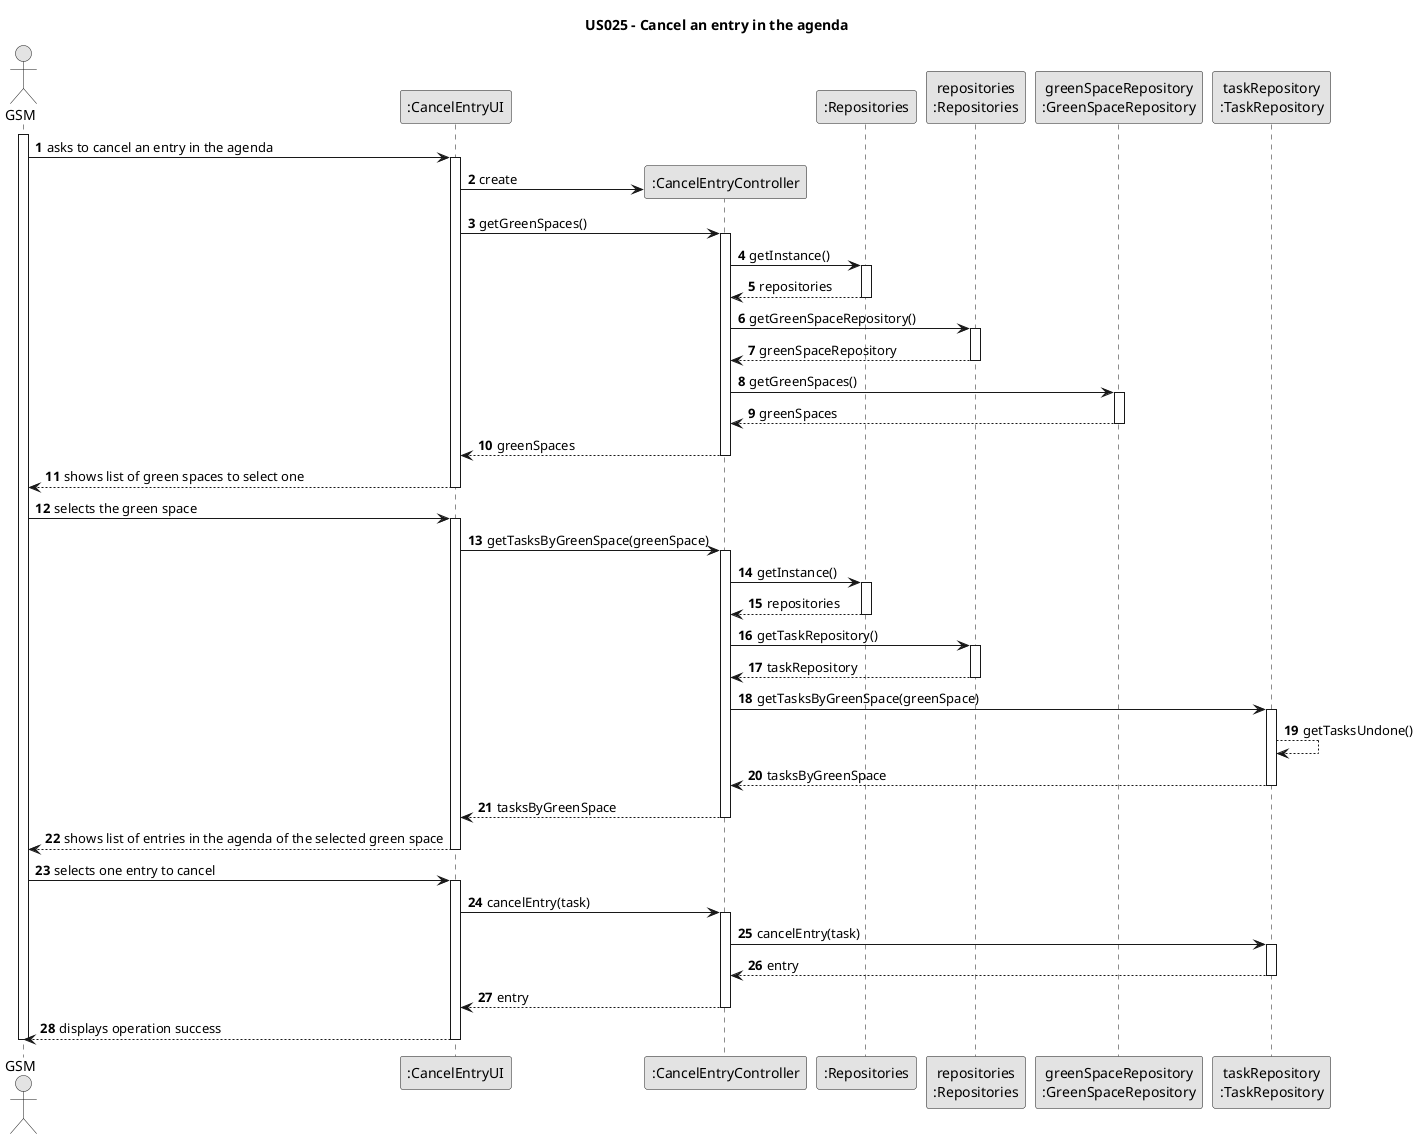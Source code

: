 @startuml
skinparam monochrome true
skinparam packageStyle rectangle
skinparam shadowing false

title US025 - Cancel an entry in the agenda

autonumber

actor "GSM" as Employee
participant ":CancelEntryUI" as UI
participant ":CancelEntryController" as CTRL
participant ":Repositories" as RepositorySingleton
participant "repositories\n:Repositories" as PLAT
participant "greenSpaceRepository\n:GreenSpaceRepository" as GreenSpaceRepository
participant "taskRepository\n:TaskRepository" as TaskRepository

activate Employee

    Employee -> UI : asks to cancel an entry in the agenda
    activate UI

    UI -> CTRL** : create

                UI -> CTRL : getGreenSpaces()
                activate CTRL

                    CTRL -> RepositorySingleton : getInstance()
                    activate RepositorySingleton

                        RepositorySingleton --> CTRL: repositories
                    deactivate RepositorySingleton

                    CTRL -> PLAT : getGreenSpaceRepository()
                    activate PLAT

                        PLAT --> CTRL: greenSpaceRepository
                    deactivate PLAT

                    CTRL -> GreenSpaceRepository : getGreenSpaces()
                    activate GreenSpaceRepository

                        GreenSpaceRepository --> CTRL : greenSpaces
                    deactivate GreenSpaceRepository

                    CTRL --> UI : greenSpaces
                deactivate CTRL

    UI --> Employee : shows list of green spaces to select one
    deactivate UI

    Employee -> UI : selects the green space
    activate UI

        UI -> CTRL : getTasksByGreenSpace(greenSpace)
        activate CTRL

            CTRL -> RepositorySingleton : getInstance()
            activate RepositorySingleton

            RepositorySingleton --> CTRL: repositories
            deactivate RepositorySingleton

            CTRL -> PLAT : getTaskRepository()
            activate PLAT

            PLAT --> CTRL: taskRepository
            deactivate PLAT

            CTRL -> TaskRepository : getTasksByGreenSpace(greenSpace)
            activate TaskRepository

            TaskRepository --> TaskRepository : getTasksUndone()

            TaskRepository --> CTRL : tasksByGreenSpace
            deactivate TaskRepository

            CTRL --> UI : tasksByGreenSpace
        deactivate CTRL

    UI --> Employee : shows list of entries in the agenda of the selected green space
    deactivate UI

    Employee -> UI : selects one entry to cancel
    activate UI

    UI -> CTRL : cancelEntry(task)
    activate CTRL

    CTRL -> TaskRepository : cancelEntry(task)
    activate TaskRepository

    TaskRepository --> CTRL : entry
    deactivate TaskRepository

    CTRL --> UI : entry
    deactivate CTRL

    UI --> Employee : displays operation success
    deactivate UI

deactivate Employee
@enduml